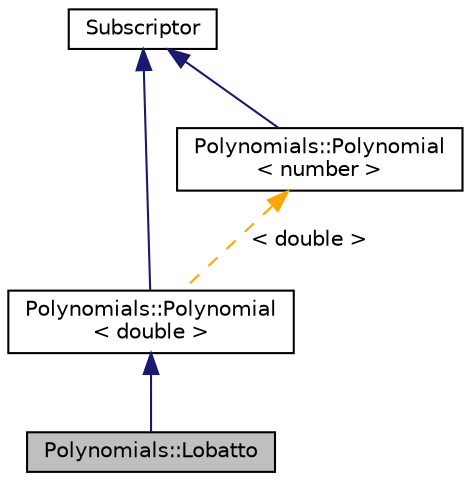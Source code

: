 digraph "Polynomials::Lobatto"
{
 // LATEX_PDF_SIZE
  edge [fontname="Helvetica",fontsize="10",labelfontname="Helvetica",labelfontsize="10"];
  node [fontname="Helvetica",fontsize="10",shape=record];
  Node1 [label="Polynomials::Lobatto",height=0.2,width=0.4,color="black", fillcolor="grey75", style="filled", fontcolor="black",tooltip=" "];
  Node2 -> Node1 [dir="back",color="midnightblue",fontsize="10",style="solid",fontname="Helvetica"];
  Node2 [label="Polynomials::Polynomial\l\< double \>",height=0.2,width=0.4,color="black", fillcolor="white", style="filled",URL="$classPolynomials_1_1Polynomial.html",tooltip=" "];
  Node3 -> Node2 [dir="back",color="midnightblue",fontsize="10",style="solid",fontname="Helvetica"];
  Node3 [label="Subscriptor",height=0.2,width=0.4,color="black", fillcolor="white", style="filled",URL="$classSubscriptor.html",tooltip=" "];
  Node4 -> Node2 [dir="back",color="orange",fontsize="10",style="dashed",label=" \< double \>" ,fontname="Helvetica"];
  Node4 [label="Polynomials::Polynomial\l\< number \>",height=0.2,width=0.4,color="black", fillcolor="white", style="filled",URL="$classPolynomials_1_1Polynomial.html",tooltip=" "];
  Node3 -> Node4 [dir="back",color="midnightblue",fontsize="10",style="solid",fontname="Helvetica"];
}

